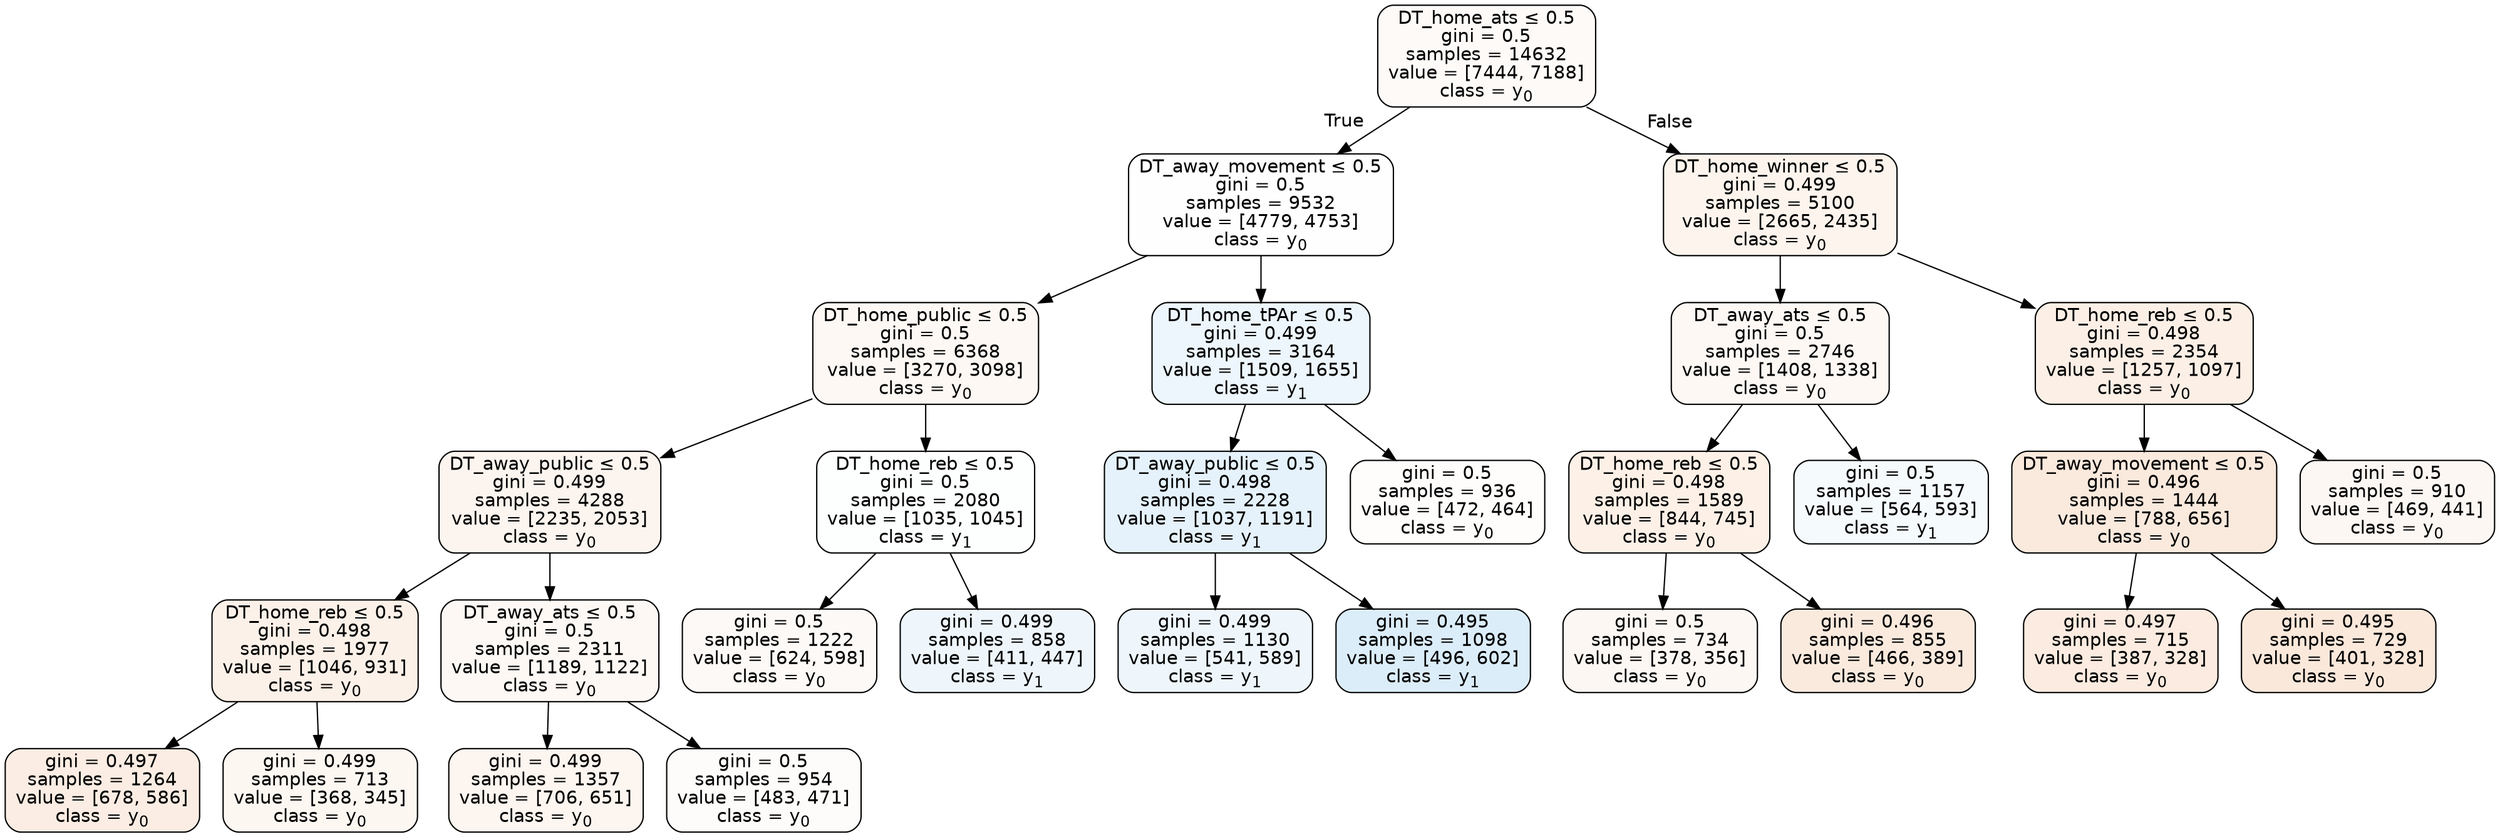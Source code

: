 digraph Tree {
node [shape=box, style="filled, rounded", color="black", fontname=helvetica] ;
edge [fontname=helvetica] ;
0 [label=<DT_home_ats &le; 0.5<br/>gini = 0.5<br/>samples = 14632<br/>value = [7444, 7188]<br/>class = y<SUB>0</SUB>>, fillcolor="#e5813909"] ;
1 [label=<DT_away_movement &le; 0.5<br/>gini = 0.5<br/>samples = 9532<br/>value = [4779, 4753]<br/>class = y<SUB>0</SUB>>, fillcolor="#e5813901"] ;
0 -> 1 [labeldistance=2.5, labelangle=45, headlabel="True"] ;
2 [label=<DT_home_public &le; 0.5<br/>gini = 0.5<br/>samples = 6368<br/>value = [3270, 3098]<br/>class = y<SUB>0</SUB>>, fillcolor="#e581390d"] ;
1 -> 2 ;
3 [label=<DT_away_public &le; 0.5<br/>gini = 0.499<br/>samples = 4288<br/>value = [2235, 2053]<br/>class = y<SUB>0</SUB>>, fillcolor="#e5813915"] ;
2 -> 3 ;
4 [label=<DT_home_reb &le; 0.5<br/>gini = 0.498<br/>samples = 1977<br/>value = [1046, 931]<br/>class = y<SUB>0</SUB>>, fillcolor="#e581391c"] ;
3 -> 4 ;
5 [label=<gini = 0.497<br/>samples = 1264<br/>value = [678, 586]<br/>class = y<SUB>0</SUB>>, fillcolor="#e5813923"] ;
4 -> 5 ;
6 [label=<gini = 0.499<br/>samples = 713<br/>value = [368, 345]<br/>class = y<SUB>0</SUB>>, fillcolor="#e5813910"] ;
4 -> 6 ;
7 [label=<DT_away_ats &le; 0.5<br/>gini = 0.5<br/>samples = 2311<br/>value = [1189, 1122]<br/>class = y<SUB>0</SUB>>, fillcolor="#e581390e"] ;
3 -> 7 ;
8 [label=<gini = 0.499<br/>samples = 1357<br/>value = [706, 651]<br/>class = y<SUB>0</SUB>>, fillcolor="#e5813914"] ;
7 -> 8 ;
9 [label=<gini = 0.5<br/>samples = 954<br/>value = [483, 471]<br/>class = y<SUB>0</SUB>>, fillcolor="#e5813906"] ;
7 -> 9 ;
10 [label=<DT_home_reb &le; 0.5<br/>gini = 0.5<br/>samples = 2080<br/>value = [1035, 1045]<br/>class = y<SUB>1</SUB>>, fillcolor="#399de502"] ;
2 -> 10 ;
11 [label=<gini = 0.5<br/>samples = 1222<br/>value = [624, 598]<br/>class = y<SUB>0</SUB>>, fillcolor="#e581390b"] ;
10 -> 11 ;
12 [label=<gini = 0.499<br/>samples = 858<br/>value = [411, 447]<br/>class = y<SUB>1</SUB>>, fillcolor="#399de515"] ;
10 -> 12 ;
13 [label=<DT_home_tPAr &le; 0.5<br/>gini = 0.499<br/>samples = 3164<br/>value = [1509, 1655]<br/>class = y<SUB>1</SUB>>, fillcolor="#399de516"] ;
1 -> 13 ;
14 [label=<DT_away_public &le; 0.5<br/>gini = 0.498<br/>samples = 2228<br/>value = [1037, 1191]<br/>class = y<SUB>1</SUB>>, fillcolor="#399de521"] ;
13 -> 14 ;
15 [label=<gini = 0.499<br/>samples = 1130<br/>value = [541, 589]<br/>class = y<SUB>1</SUB>>, fillcolor="#399de515"] ;
14 -> 15 ;
16 [label=<gini = 0.495<br/>samples = 1098<br/>value = [496, 602]<br/>class = y<SUB>1</SUB>>, fillcolor="#399de52d"] ;
14 -> 16 ;
17 [label=<gini = 0.5<br/>samples = 936<br/>value = [472, 464]<br/>class = y<SUB>0</SUB>>, fillcolor="#e5813904"] ;
13 -> 17 ;
18 [label=<DT_home_winner &le; 0.5<br/>gini = 0.499<br/>samples = 5100<br/>value = [2665, 2435]<br/>class = y<SUB>0</SUB>>, fillcolor="#e5813916"] ;
0 -> 18 [labeldistance=2.5, labelangle=-45, headlabel="False"] ;
19 [label=<DT_away_ats &le; 0.5<br/>gini = 0.5<br/>samples = 2746<br/>value = [1408, 1338]<br/>class = y<SUB>0</SUB>>, fillcolor="#e581390d"] ;
18 -> 19 ;
20 [label=<DT_home_reb &le; 0.5<br/>gini = 0.498<br/>samples = 1589<br/>value = [844, 745]<br/>class = y<SUB>0</SUB>>, fillcolor="#e581391e"] ;
19 -> 20 ;
21 [label=<gini = 0.5<br/>samples = 734<br/>value = [378, 356]<br/>class = y<SUB>0</SUB>>, fillcolor="#e581390f"] ;
20 -> 21 ;
22 [label=<gini = 0.496<br/>samples = 855<br/>value = [466, 389]<br/>class = y<SUB>0</SUB>>, fillcolor="#e581392a"] ;
20 -> 22 ;
23 [label=<gini = 0.5<br/>samples = 1157<br/>value = [564, 593]<br/>class = y<SUB>1</SUB>>, fillcolor="#399de50c"] ;
19 -> 23 ;
24 [label=<DT_home_reb &le; 0.5<br/>gini = 0.498<br/>samples = 2354<br/>value = [1257, 1097]<br/>class = y<SUB>0</SUB>>, fillcolor="#e5813920"] ;
18 -> 24 ;
25 [label=<DT_away_movement &le; 0.5<br/>gini = 0.496<br/>samples = 1444<br/>value = [788, 656]<br/>class = y<SUB>0</SUB>>, fillcolor="#e581392b"] ;
24 -> 25 ;
26 [label=<gini = 0.497<br/>samples = 715<br/>value = [387, 328]<br/>class = y<SUB>0</SUB>>, fillcolor="#e5813927"] ;
25 -> 26 ;
27 [label=<gini = 0.495<br/>samples = 729<br/>value = [401, 328]<br/>class = y<SUB>0</SUB>>, fillcolor="#e581392e"] ;
25 -> 27 ;
28 [label=<gini = 0.5<br/>samples = 910<br/>value = [469, 441]<br/>class = y<SUB>0</SUB>>, fillcolor="#e581390f"] ;
24 -> 28 ;
}